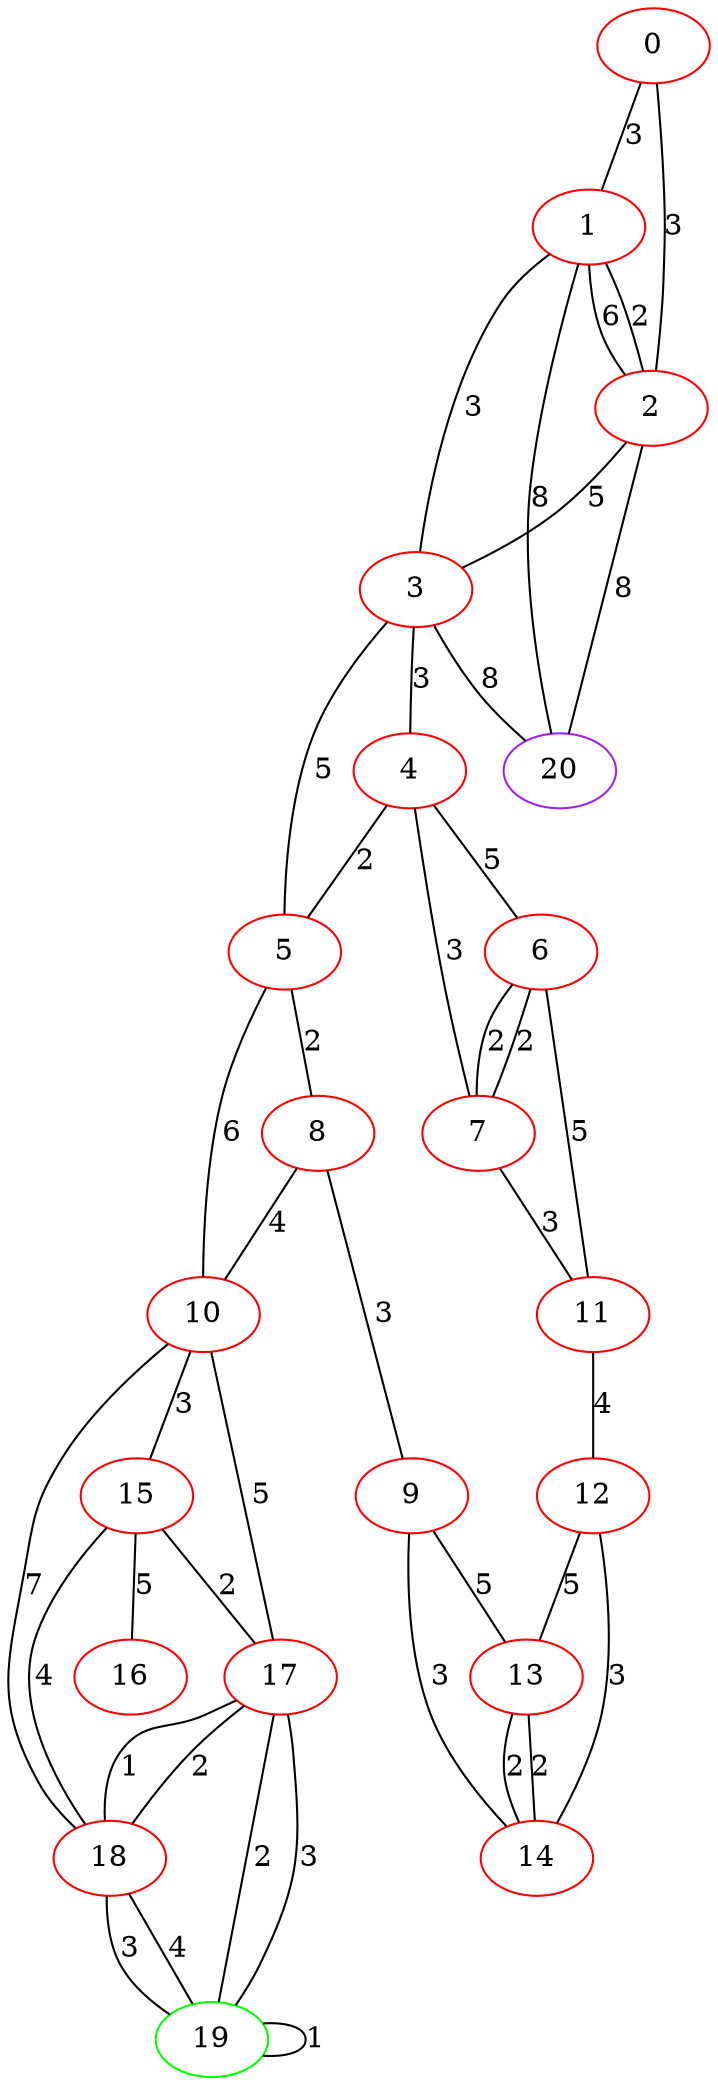 graph "" {
0 [color=red, weight=1];
1 [color=red, weight=1];
2 [color=red, weight=1];
3 [color=red, weight=1];
4 [color=red, weight=1];
5 [color=red, weight=1];
6 [color=red, weight=1];
7 [color=red, weight=1];
8 [color=red, weight=1];
9 [color=red, weight=1];
10 [color=red, weight=1];
11 [color=red, weight=1];
12 [color=red, weight=1];
13 [color=red, weight=1];
14 [color=red, weight=1];
15 [color=red, weight=1];
16 [color=red, weight=1];
17 [color=red, weight=1];
18 [color=red, weight=1];
19 [color=green, weight=2];
20 [color=purple, weight=4];
0 -- 1  [key=0, label=3];
0 -- 2  [key=0, label=3];
1 -- 2  [key=0, label=6];
1 -- 2  [key=1, label=2];
1 -- 3  [key=0, label=3];
1 -- 20  [key=0, label=8];
2 -- 3  [key=0, label=5];
2 -- 20  [key=0, label=8];
3 -- 4  [key=0, label=3];
3 -- 5  [key=0, label=5];
3 -- 20  [key=0, label=8];
4 -- 5  [key=0, label=2];
4 -- 6  [key=0, label=5];
4 -- 7  [key=0, label=3];
5 -- 8  [key=0, label=2];
5 -- 10  [key=0, label=6];
6 -- 11  [key=0, label=5];
6 -- 7  [key=0, label=2];
6 -- 7  [key=1, label=2];
7 -- 11  [key=0, label=3];
8 -- 9  [key=0, label=3];
8 -- 10  [key=0, label=4];
9 -- 13  [key=0, label=5];
9 -- 14  [key=0, label=3];
10 -- 17  [key=0, label=5];
10 -- 18  [key=0, label=7];
10 -- 15  [key=0, label=3];
11 -- 12  [key=0, label=4];
12 -- 13  [key=0, label=5];
12 -- 14  [key=0, label=3];
13 -- 14  [key=0, label=2];
13 -- 14  [key=1, label=2];
15 -- 16  [key=0, label=5];
15 -- 17  [key=0, label=2];
15 -- 18  [key=0, label=4];
17 -- 18  [key=0, label=1];
17 -- 18  [key=1, label=2];
17 -- 19  [key=0, label=2];
17 -- 19  [key=1, label=3];
18 -- 19  [key=0, label=3];
18 -- 19  [key=1, label=4];
19 -- 19  [key=0, label=1];
}
